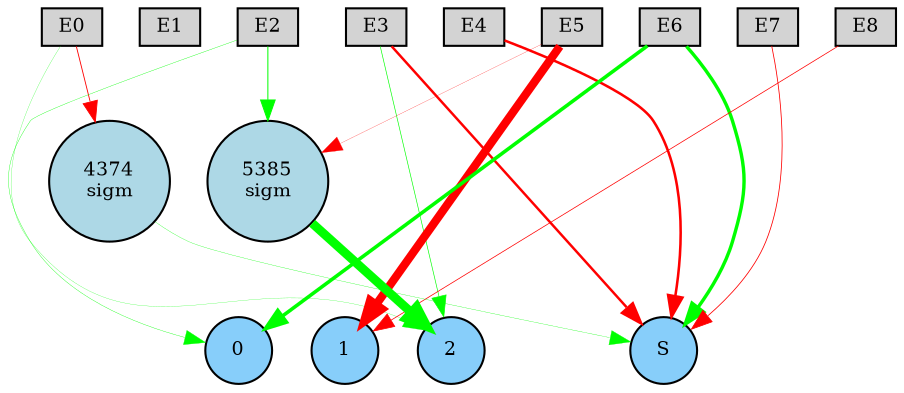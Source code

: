 digraph {
	node [fontsize=9 height=0.2 shape=circle width=0.2]
	subgraph inputs {
		node [shape=box style=filled]
		rank=source
		E0 [fillcolor=lightgray]
		E1 [fillcolor=lightgray]
		E0 -> E1 [style=invis]
		E2 [fillcolor=lightgray]
		E1 -> E2 [style=invis]
		E3 [fillcolor=lightgray]
		E2 -> E3 [style=invis]
		E4 [fillcolor=lightgray]
		E3 -> E4 [style=invis]
		E5 [fillcolor=lightgray]
		E4 -> E5 [style=invis]
		E6 [fillcolor=lightgray]
		E5 -> E6 [style=invis]
		E7 [fillcolor=lightgray]
		E6 -> E7 [style=invis]
		E8 [fillcolor=lightgray]
		E7 -> E8 [style=invis]
	}
	subgraph outputs {
		node [style=filled]
		rank=sink
		0 [fillcolor=lightskyblue fontsize=9 height=0.2 shape=circle width=0.2]
		1 [fillcolor=lightskyblue fontsize=9 height=0.2 shape=circle width=0.2]
		0 -> 1 [style=invis]
		2 [fillcolor=lightskyblue fontsize=9 height=0.2 shape=circle width=0.2]
		1 -> 2 [style=invis]
		S [fillcolor=lightskyblue fontsize=9 height=0.2 shape=circle width=0.2]
		2 -> S [style=invis]
	}
	5385 [label="5385
sigm" fillcolor=lightblue style=filled]
	4374 [label="4374
sigm" fillcolor=lightblue style=filled]
	E6 -> 0 [color=green penwidth=1.7251941014778922 style=solid]
	E5 -> 1 [color=red penwidth=3.9613545316613226 style=solid]
	E7 -> S [color=red penwidth=0.3874542449108944 style=solid]
	E3 -> S [color=red penwidth=1.1801016120741157 style=solid]
	E6 -> S [color=green penwidth=1.6386434810174568 style=solid]
	E4 -> S [color=red penwidth=1.2264173554446725 style=solid]
	E3 -> 2 [color=green penwidth=0.31075110450885624 style=solid]
	E2 -> 0 [color=green penwidth=0.1742122792423048 style=solid]
	E0 -> 4374 [color=red penwidth=0.42096043188497045 style=solid]
	E0 -> 2 [color=green penwidth=0.1147338973001083 style=solid]
	E8 -> 1 [color=red penwidth=0.3505461367795282 style=solid]
	E2 -> 5385 [color=green penwidth=0.4790101363922822 style=solid]
	5385 -> 2 [color=green penwidth=4.291387953841443 style=solid]
	E5 -> 5385 [color=red penwidth=0.11743970840218906 style=solid]
	4374 -> S [color=green penwidth=0.14505964260062448 style=solid]
}

